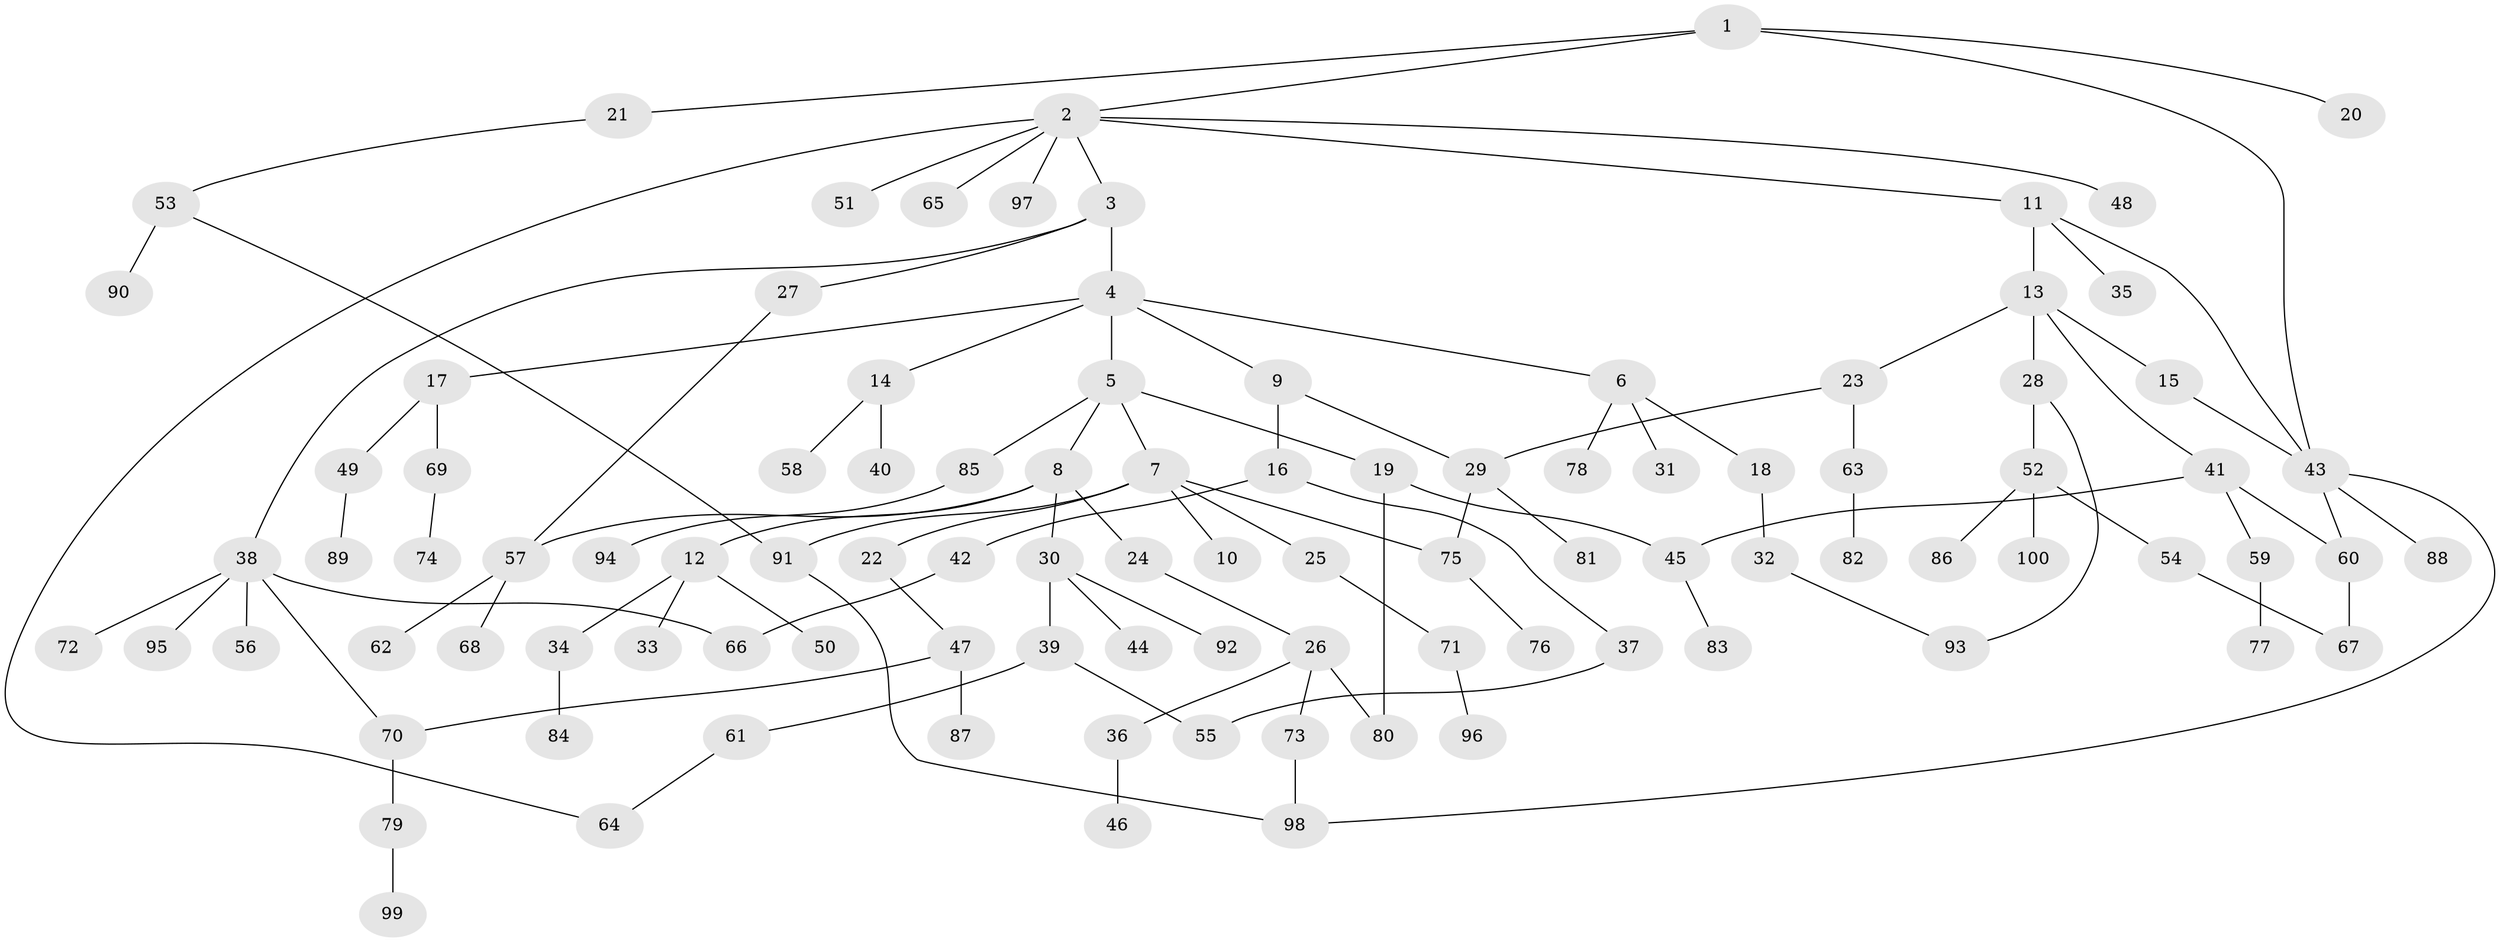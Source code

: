 // Generated by graph-tools (version 1.1) at 2025/01/03/09/25 03:01:06]
// undirected, 100 vertices, 116 edges
graph export_dot {
graph [start="1"]
  node [color=gray90,style=filled];
  1;
  2;
  3;
  4;
  5;
  6;
  7;
  8;
  9;
  10;
  11;
  12;
  13;
  14;
  15;
  16;
  17;
  18;
  19;
  20;
  21;
  22;
  23;
  24;
  25;
  26;
  27;
  28;
  29;
  30;
  31;
  32;
  33;
  34;
  35;
  36;
  37;
  38;
  39;
  40;
  41;
  42;
  43;
  44;
  45;
  46;
  47;
  48;
  49;
  50;
  51;
  52;
  53;
  54;
  55;
  56;
  57;
  58;
  59;
  60;
  61;
  62;
  63;
  64;
  65;
  66;
  67;
  68;
  69;
  70;
  71;
  72;
  73;
  74;
  75;
  76;
  77;
  78;
  79;
  80;
  81;
  82;
  83;
  84;
  85;
  86;
  87;
  88;
  89;
  90;
  91;
  92;
  93;
  94;
  95;
  96;
  97;
  98;
  99;
  100;
  1 -- 2;
  1 -- 20;
  1 -- 21;
  1 -- 43;
  2 -- 3;
  2 -- 11;
  2 -- 48;
  2 -- 51;
  2 -- 65;
  2 -- 97;
  2 -- 64;
  3 -- 4;
  3 -- 27;
  3 -- 38;
  4 -- 5;
  4 -- 6;
  4 -- 9;
  4 -- 14;
  4 -- 17;
  5 -- 7;
  5 -- 8;
  5 -- 19;
  5 -- 85;
  6 -- 18;
  6 -- 31;
  6 -- 78;
  7 -- 10;
  7 -- 22;
  7 -- 25;
  7 -- 75;
  7 -- 91;
  8 -- 12;
  8 -- 24;
  8 -- 30;
  8 -- 57;
  9 -- 16;
  9 -- 29;
  11 -- 13;
  11 -- 35;
  11 -- 43;
  12 -- 33;
  12 -- 34;
  12 -- 50;
  13 -- 15;
  13 -- 23;
  13 -- 28;
  13 -- 41;
  14 -- 40;
  14 -- 58;
  15 -- 43;
  16 -- 37;
  16 -- 42;
  17 -- 49;
  17 -- 69;
  18 -- 32;
  19 -- 45;
  19 -- 80;
  21 -- 53;
  22 -- 47;
  23 -- 63;
  23 -- 29;
  24 -- 26;
  25 -- 71;
  26 -- 36;
  26 -- 73;
  26 -- 80;
  27 -- 57;
  28 -- 52;
  28 -- 93;
  29 -- 81;
  29 -- 75;
  30 -- 39;
  30 -- 44;
  30 -- 92;
  32 -- 93;
  34 -- 84;
  36 -- 46;
  37 -- 55;
  38 -- 56;
  38 -- 66;
  38 -- 72;
  38 -- 95;
  38 -- 70;
  39 -- 55;
  39 -- 61;
  41 -- 45;
  41 -- 59;
  41 -- 60;
  42 -- 66;
  43 -- 60;
  43 -- 88;
  43 -- 98;
  45 -- 83;
  47 -- 70;
  47 -- 87;
  49 -- 89;
  52 -- 54;
  52 -- 86;
  52 -- 100;
  53 -- 90;
  53 -- 91;
  54 -- 67;
  57 -- 62;
  57 -- 68;
  59 -- 77;
  60 -- 67;
  61 -- 64;
  63 -- 82;
  69 -- 74;
  70 -- 79;
  71 -- 96;
  73 -- 98;
  75 -- 76;
  79 -- 99;
  85 -- 94;
  91 -- 98;
}
